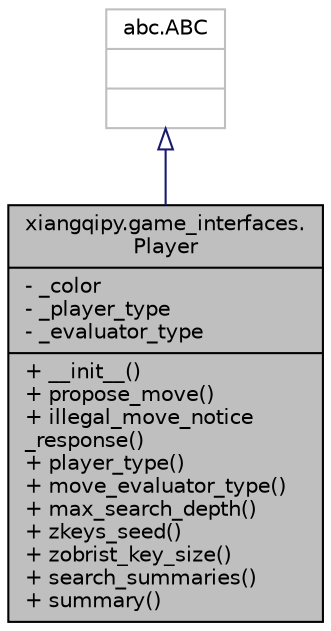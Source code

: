 digraph "xiangqipy.game_interfaces.Player"
{
 // LATEX_PDF_SIZE
  edge [fontname="Helvetica",fontsize="10",labelfontname="Helvetica",labelfontsize="10"];
  node [fontname="Helvetica",fontsize="10",shape=record];
  Node1 [label="{xiangqipy.game_interfaces.\lPlayer\n|- _color\l- _player_type\l- _evaluator_type\l|+ __init__()\l+ propose_move()\l+ illegal_move_notice\l_response()\l+ player_type()\l+ move_evaluator_type()\l+ max_search_depth()\l+ zkeys_seed()\l+ zobrist_key_size()\l+ search_summaries()\l+ summary()\l}",height=0.2,width=0.4,color="black", fillcolor="grey75", style="filled", fontcolor="black",tooltip="Can take a turn in a Game."];
  Node2 -> Node1 [dir="back",color="midnightblue",fontsize="10",style="solid",arrowtail="onormal",fontname="Helvetica"];
  Node2 [label="{abc.ABC\n||}",height=0.2,width=0.4,color="grey75", fillcolor="white", style="filled",tooltip=" "];
}

